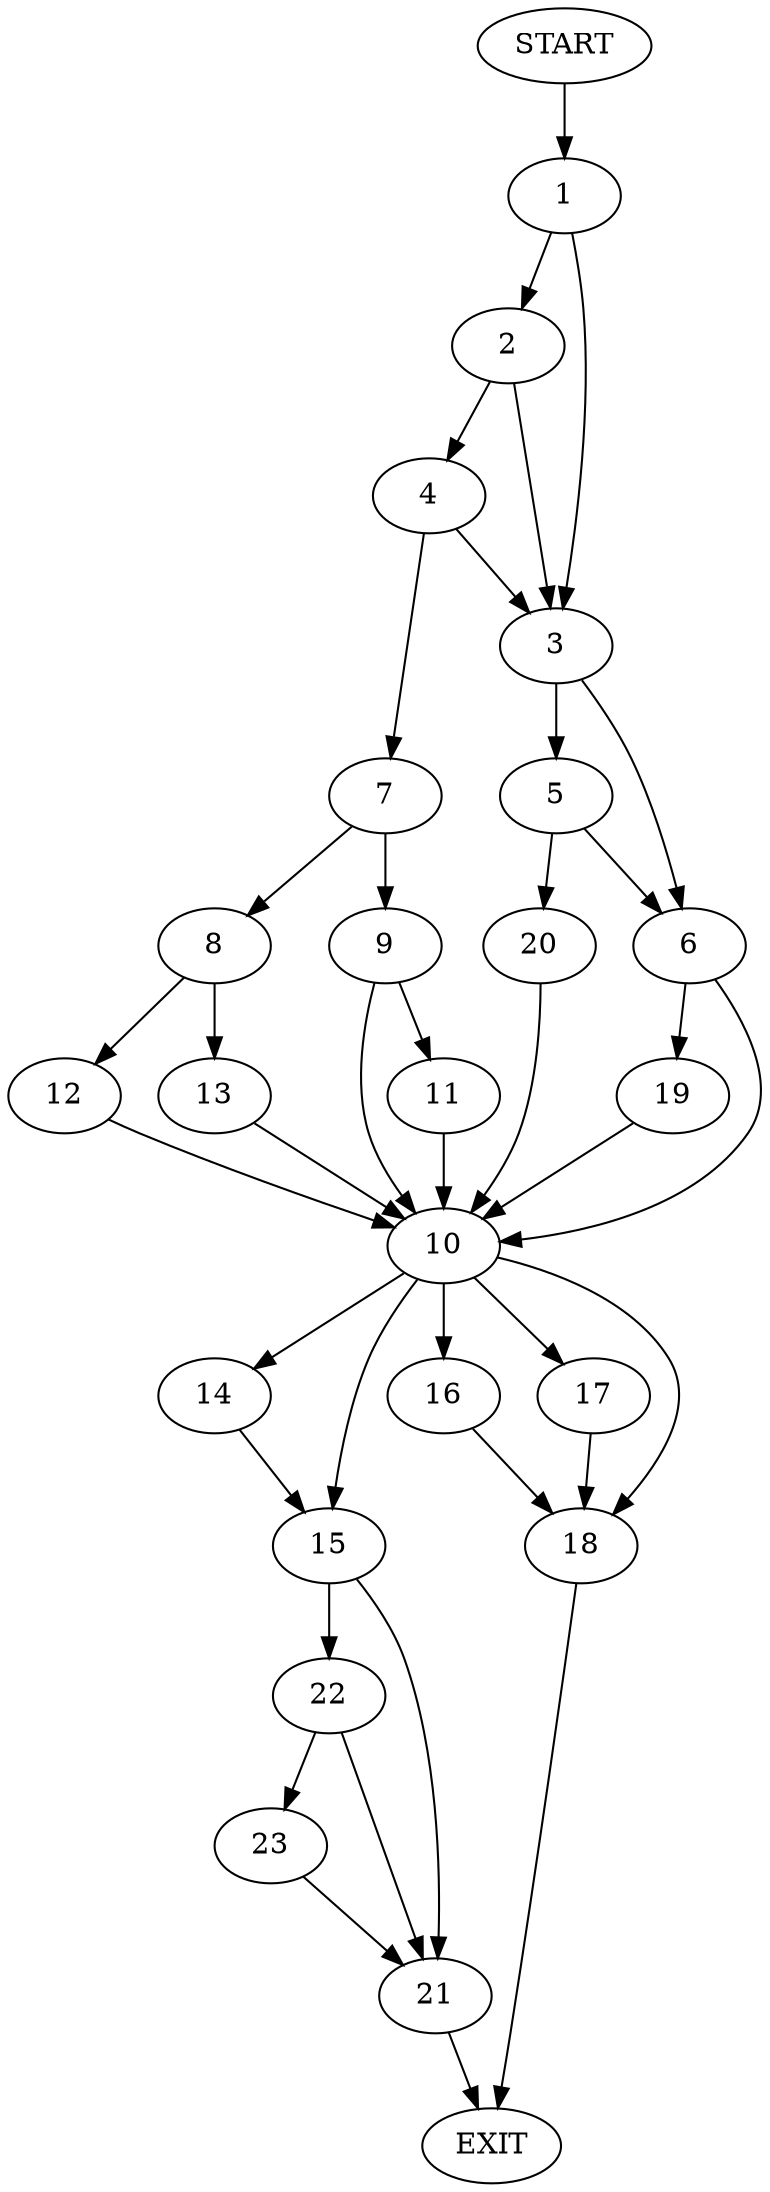 digraph {
0 [label="START"]
24 [label="EXIT"]
0 -> 1
1 -> 2
1 -> 3
2 -> 3
2 -> 4
3 -> 5
3 -> 6
4 -> 3
4 -> 7
7 -> 8
7 -> 9
9 -> 10
9 -> 11
8 -> 12
8 -> 13
12 -> 10
13 -> 10
10 -> 14
10 -> 15
10 -> 16
10 -> 17
10 -> 18
11 -> 10
6 -> 10
6 -> 19
5 -> 20
5 -> 6
20 -> 10
19 -> 10
18 -> 24
15 -> 21
15 -> 22
16 -> 18
17 -> 18
14 -> 15
21 -> 24
22 -> 23
22 -> 21
23 -> 21
}
